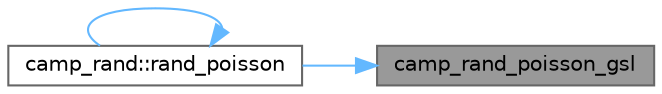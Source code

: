digraph "camp_rand_poisson_gsl"
{
 // LATEX_PDF_SIZE
  bgcolor="transparent";
  edge [fontname=Helvetica,fontsize=10,labelfontname=Helvetica,labelfontsize=10];
  node [fontname=Helvetica,fontsize=10,shape=box,height=0.2,width=0.4];
  rankdir="RL";
  Node1 [label="camp_rand_poisson_gsl",height=0.2,width=0.4,color="gray40", fillcolor="grey60", style="filled", fontcolor="black",tooltip="Generate a Poisson-distributed random integer."];
  Node1 -> Node2 [dir="back",color="steelblue1",style="solid"];
  Node2 [label="camp_rand::rand_poisson",height=0.2,width=0.4,color="grey40", fillcolor="white", style="filled",URL="$namespacecamp__rand.html#afeef7ff3370b9d984897647d64070725",tooltip="Generate a Poisson-distributed random number with the given mean."];
  Node2 -> Node2 [dir="back",color="steelblue1",style="solid"];
}
